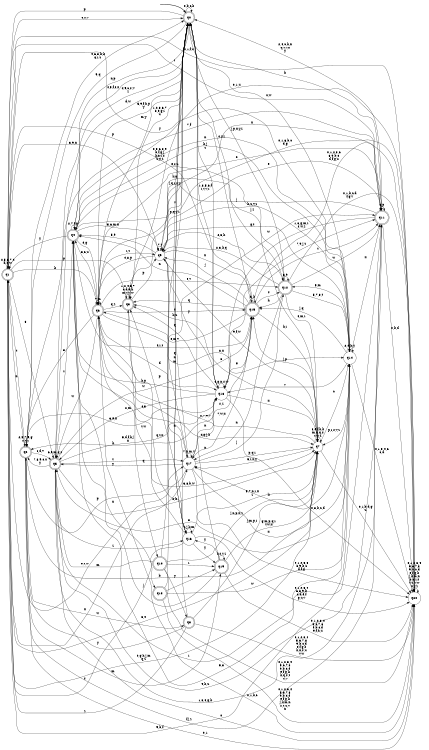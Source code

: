 digraph BlueStar {
__start0 [style = invis, shape = none, label = "", width = 0, height = 0];

rankdir=LR;
size="8,5";

s0 [style="rounded,filled", color="black", fillcolor="white" shape="doublecircle", label="q0"];
s1 [style="rounded,filled", color="black", fillcolor="white" shape="doublecircle", label="q1"];
s2 [style="rounded,filled", color="black", fillcolor="white" shape="doublecircle", label="q2"];
s3 [style="rounded,filled", color="black", fillcolor="white" shape="doublecircle", label="q3"];
s4 [style="rounded,filled", color="black", fillcolor="white" shape="doublecircle", label="q4"];
s5 [style="rounded,filled", color="black", fillcolor="white" shape="doublecircle", label="q5"];
s6 [style="rounded,filled", color="black", fillcolor="white" shape="doublecircle", label="q6"];
s7 [style="filled", color="black", fillcolor="white" shape="circle", label="q7"];
s8 [style="rounded,filled", color="black", fillcolor="white" shape="doublecircle", label="q8"];
s9 [style="filled", color="black", fillcolor="white" shape="circle", label="q9"];
s10 [style="rounded,filled", color="black", fillcolor="white" shape="doublecircle", label="q10"];
s11 [style="rounded,filled", color="black", fillcolor="white" shape="doublecircle", label="q11"];
s12 [style="rounded,filled", color="black", fillcolor="white" shape="doublecircle", label="q12"];
s13 [style="rounded,filled", color="black", fillcolor="white" shape="doublecircle", label="q13"];
s14 [style="filled", color="black", fillcolor="white" shape="circle", label="q14"];
s15 [style="rounded,filled", color="black", fillcolor="white" shape="doublecircle", label="q15"];
s16 [style="filled", color="black", fillcolor="white" shape="circle", label="q16"];
s17 [style="filled", color="black", fillcolor="white" shape="circle", label="q17"];
s18 [style="filled", color="black", fillcolor="white" shape="circle", label="q18"];
s19 [style="rounded,filled", color="black", fillcolor="white" shape="doublecircle", label="q19"];
s20 [style="filled", color="black", fillcolor="white" shape="circle", label="q20"];
subgraph cluster_main { 
	graph [pad=".75", ranksep="0.15", nodesep="0.15"];
	 style=invis; 
	__start0 -> s0 [penwidth=2];
}
s0 -> s0 [label="0,b,c,k"];
s0 -> s1 [label="p"];
s0 -> s2 [label="9,q"];
s0 -> s3 [label="1,2,3,6,7\n8,e,g,r\nu"];
s0 -> s4 [label="d,w"];
s0 -> s5 [label="4,5,f,s,x"];
s0 -> s6 [label="m,y"];
s0 -> s7 [label="j,z"];
s0 -> s9 [label="v"];
s0 -> s11 [label="h"];
s0 -> s16 [label="n"];
s0 -> s18 [label="t"];
s1 -> s0 [label="4,s,v"];
s1 -> s1 [label="2,5,6,7,c\nd,e,w"];
s1 -> s2 [label="t"];
s1 -> s3 [label="p"];
s1 -> s5 [label="8"];
s1 -> s6 [label="k"];
s1 -> s7 [label="b,g,h,j,m\nq,z"];
s1 -> s9 [label="3,9,n"];
s1 -> s11 [label="r"];
s1 -> s14 [label="y"];
s1 -> s17 [label="x"];
s1 -> s20 [label="0,1,f,u"];
s2 -> s0 [label="4,6,8,h,k\nq,r,u"];
s2 -> s1 [label="n"];
s2 -> s2 [label="2,5,7,9,g\ns,t,y"];
s2 -> s5 [label="c,d,v"];
s2 -> s7 [label="b"];
s2 -> s8 [label="w"];
s2 -> s11 [label="f,j,z"];
s2 -> s17 [label="p"];
s2 -> s18 [label="3,e,x"];
s2 -> s19 [label="m"];
s2 -> s20 [label="0,1"];
s3 -> s0 [label="0,3,6,8,9\nb,f,g,j\nk,n,r,s\nu,y,z"];
s3 -> s3 [label="1,2,4,5,7\nc,d,e,h\nm,t,v,w"];
s3 -> s9 [label="p"];
s3 -> s10 [label="q"];
s3 -> s11 [label="x"];
s4 -> s0 [label="4,9,c,s,v\nz"];
s4 -> s1 [label="y"];
s4 -> s4 [label="2,7,f,p"];
s4 -> s6 [label="e,g"];
s4 -> s7 [label="3,8,b,w"];
s4 -> s9 [label="5,6,m,n"];
s4 -> s12 [label="k,q"];
s4 -> s13 [label="x"];
s4 -> s14 [label="h,j"];
s4 -> s15 [label="d,r,t"];
s4 -> s20 [label="0,1,u"];
s5 -> s0 [label="n,p"];
s5 -> s2 [label="7,8,9,c,u\ny"];
s5 -> s4 [label="t"];
s5 -> s5 [label="6,e,m,q,s"];
s5 -> s7 [label="2,b"];
s5 -> s11 [label="1,3,4,g,k"];
s5 -> s14 [label="r"];
s5 -> s15 [label="w"];
s5 -> s16 [label="z"];
s5 -> s17 [label="v"];
s5 -> s18 [label="5,d,f,h,j\nx"];
s5 -> s20 [label="0"];
s6 -> s0 [label="5,9,f,h,p\ny"];
s6 -> s2 [label="8"];
s6 -> s3 [label="q,z"];
s6 -> s4 [label="3,6,u"];
s6 -> s5 [label="w"];
s6 -> s6 [label="7,m"];
s6 -> s7 [label="4,g,j,k"];
s6 -> s9 [label="r,t"];
s6 -> s11 [label="2"];
s6 -> s12 [label="e,v"];
s6 -> s14 [label="n,x"];
s6 -> s15 [label="s"];
s6 -> s18 [label="d"];
s6 -> s20 [label="0,1,b,c"];
s7 -> s1 [label="3,4"];
s7 -> s3 [label="6"];
s7 -> s6 [label="2,7,9,v"];
s7 -> s7 [label="8,e,f,h,k\nm,n,q,s\nt,w,z"];
s7 -> s14 [label="c"];
s7 -> s15 [label="j,p"];
s7 -> s17 [label="5,r,x,y"];
s7 -> s20 [label="0,1,b,d,g\nu"];
s8 -> s1 [label="z"];
s8 -> s2 [label="y"];
s8 -> s3 [label="q,t,x"];
s8 -> s7 [label="j,m,p,r"];
s8 -> s20 [label="0,1,2,3,4\n5,6,7,8\n9,b,c,d\ne,f,g,h\nk,n,s,u\nv,w"];
s9 -> s0 [label="j,q,r,s,y"];
s9 -> s4 [label="5,e"];
s9 -> s6 [label="4,8,p"];
s9 -> s7 [label="9,f,w"];
s9 -> s9 [label="7,t"];
s9 -> s12 [label="2,3,h"];
s9 -> s14 [label="k,u,v,z"];
s9 -> s15 [label="x"];
s9 -> s16 [label="n"];
s9 -> s17 [label="m"];
s9 -> s20 [label="0,1,6,b,c\nd,g"];
s10 -> s5 [label="m"];
s10 -> s7 [label="j,n,p,x,z"];
s10 -> s8 [label="y"];
s10 -> s11 [label="w"];
s10 -> s19 [label="r"];
s10 -> s20 [label="0,1,2,3,4\n5,6,7,8\n9,b,c,d\ne,f,g,h\nk,q,s,t\nu,v"];
s11 -> s0 [label="2,4,c,h,n\nq,t,v,x\ny"];
s11 -> s2 [label="7,f"];
s11 -> s4 [label="5,8"];
s11 -> s5 [label="9,k,u"];
s11 -> s6 [label="j"];
s11 -> s9 [label="e"];
s11 -> s11 [label="3,p"];
s11 -> s18 [label="1,6,g,m,r\ns,w,z"];
s11 -> s20 [label="0,b,d"];
s12 -> s0 [label="j,p,x,y,z"];
s12 -> s4 [label="e,s,u"];
s12 -> s7 [label="4,m,r"];
s12 -> s9 [label="2,3,k,q"];
s12 -> s11 [label="w"];
s12 -> s12 [label="6,9"];
s12 -> s14 [label="5,7,8,t"];
s12 -> s15 [label="h"];
s12 -> s17 [label="n"];
s12 -> s20 [label="0,1,b,c,d\nf,g,v"];
s13 -> s0 [label="p,q,y,z"];
s13 -> s14 [label="w"];
s13 -> s19 [label="r"];
s13 -> s20 [label="0,1,2,3,4\n5,6,7,8\n9,b,c,d\ne,f,g,h\nj,k,m,n\ns,t,u,v\nx"];
s14 -> s0 [label="u,w"];
s14 -> s1 [label="9,b,f"];
s14 -> s4 [label="n"];
s14 -> s5 [label="8"];
s14 -> s7 [label="p,r,s,v,z"];
s14 -> s9 [label="g,t"];
s14 -> s11 [label="x"];
s14 -> s12 [label="5,m"];
s14 -> s14 [label="2,e,h,y"];
s14 -> s15 [label="j,q"];
s14 -> s17 [label="k"];
s14 -> s18 [label="7"];
s14 -> s20 [label="0,1,3,4,6\nc,d"];
s15 -> s0 [label="4,y,z"];
s15 -> s1 [label="p"];
s15 -> s3 [label="q"];
s15 -> s4 [label="n"];
s15 -> s6 [label="e,m,v"];
s15 -> s7 [label="h,r"];
s15 -> s9 [label="j"];
s15 -> s11 [label="t"];
s15 -> s12 [label="s"];
s15 -> s15 [label="5,k"];
s15 -> s17 [label="7,w,x"];
s15 -> s20 [label="0,1,2,3,6\n8,9,b,c\nd,f,g,u"];
s16 -> s0 [label="q"];
s16 -> s1 [label="s"];
s16 -> s3 [label="p"];
s16 -> s6 [label="t,w"];
s16 -> s7 [label="5,7,n,r,x\nz"];
s16 -> s16 [label="h,j,k,m"];
s16 -> s19 [label="y"];
s16 -> s20 [label="0,1,2,3,4\n6,8,9,b\nc,d,e,f\ng,u,v"];
s17 -> s0 [label="k,u"];
s17 -> s1 [label="e,t,w"];
s17 -> s5 [label="y"];
s17 -> s6 [label="4,5"];
s17 -> s7 [label="p,q,r"];
s17 -> s12 [label="j"];
s17 -> s14 [label="x"];
s17 -> s15 [label="s,z"];
s17 -> s17 [label="7,h,m,v"];
s17 -> s18 [label="n"];
s17 -> s20 [label="0,1,2,3,6\n8,9,b,c\nd,f,g"];
s18 -> s0 [label="1,3,5,6,f\nr,t,v,z"];
s18 -> s2 [label="k"];
s18 -> s3 [label="q"];
s18 -> s4 [label="h,p"];
s18 -> s5 [label="2,m"];
s18 -> s7 [label="x"];
s18 -> s9 [label="y"];
s18 -> s11 [label="7,9,j,u"];
s18 -> s15 [label="e"];
s18 -> s18 [label="4,g,n,s,w"];
s18 -> s20 [label="0,8,b,c,d"];
s19 -> s0 [label="n"];
s19 -> s4 [label="j"];
s19 -> s7 [label="g,m,p,q,r\nv,w,x"];
s19 -> s16 [label="y"];
s19 -> s19 [label="k,s,t,z"];
s19 -> s20 [label="0,1,2,3,4\n5,6,7,8\n9,b,c,d\ne,f,h,u"];
s20 -> s20 [label="0,1,2,3,4\n5,6,7,8\n9,b,c,d\ne,f,g,h\nj,k,m,n\np,q,r,s\nt,u,v,w\nx,y,z"];

}